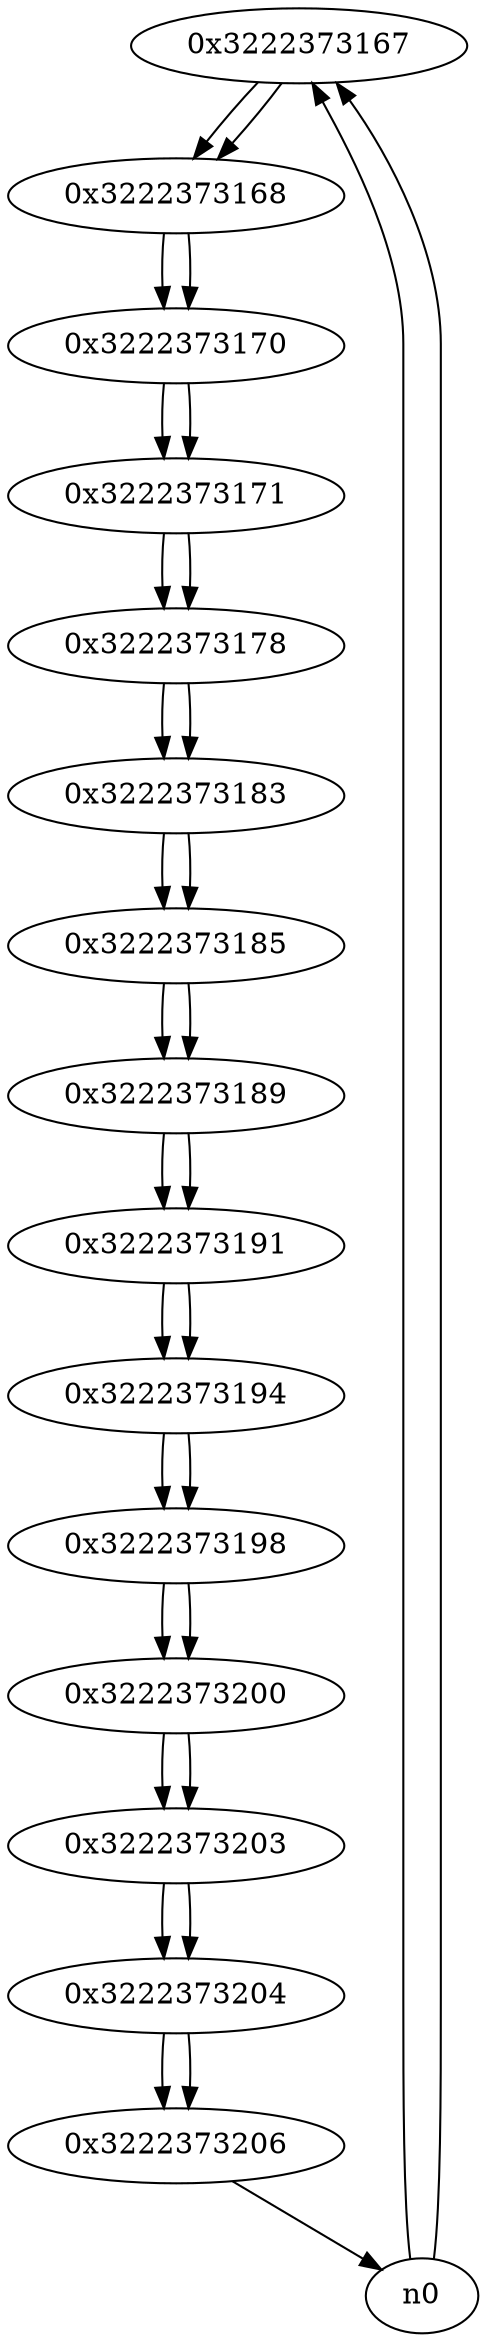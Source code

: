 digraph G{
/* nodes */
  n1 [label="0x3222373167"]
  n2 [label="0x3222373168"]
  n3 [label="0x3222373170"]
  n4 [label="0x3222373171"]
  n5 [label="0x3222373178"]
  n6 [label="0x3222373183"]
  n7 [label="0x3222373185"]
  n8 [label="0x3222373189"]
  n9 [label="0x3222373191"]
  n10 [label="0x3222373194"]
  n11 [label="0x3222373198"]
  n12 [label="0x3222373200"]
  n13 [label="0x3222373203"]
  n14 [label="0x3222373204"]
  n15 [label="0x3222373206"]
/* edges */
n1 -> n2;
n0 -> n1;
n0 -> n1;
n2 -> n3;
n1 -> n2;
n3 -> n4;
n2 -> n3;
n4 -> n5;
n3 -> n4;
n5 -> n6;
n4 -> n5;
n6 -> n7;
n5 -> n6;
n7 -> n8;
n6 -> n7;
n8 -> n9;
n7 -> n8;
n9 -> n10;
n8 -> n9;
n10 -> n11;
n9 -> n10;
n11 -> n12;
n10 -> n11;
n12 -> n13;
n11 -> n12;
n13 -> n14;
n12 -> n13;
n14 -> n15;
n13 -> n14;
n15 -> n0;
n14 -> n15;
}
